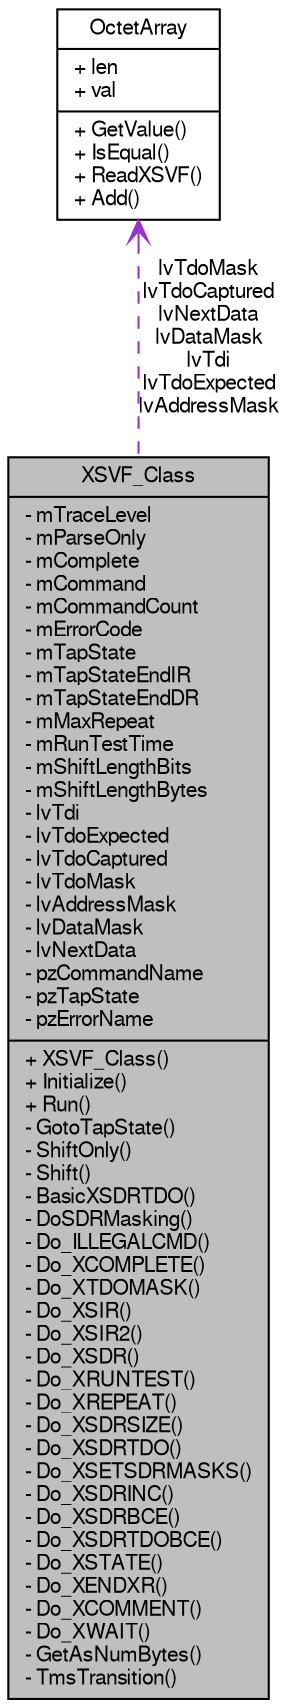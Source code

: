 digraph G
{
  bgcolor="transparent";
  edge [fontname="FreeSans",fontsize=10,labelfontname="FreeSans",labelfontsize=10];
  node [fontname="FreeSans",fontsize=10,shape=record];
  Node1 [label="{XSVF_Class\n|- mTraceLevel\l- mParseOnly\l- mComplete\l- mCommand\l- mCommandCount\l- mErrorCode\l- mTapState\l- mTapStateEndIR\l- mTapStateEndDR\l- mMaxRepeat\l- mRunTestTime\l- mShiftLengthBits\l- mShiftLengthBytes\l- lvTdi\l- lvTdoExpected\l- lvTdoCaptured\l- lvTdoMask\l- lvAddressMask\l- lvDataMask\l- lvNextData\l- pzCommandName\l- pzTapState\l- pzErrorName\l|+ XSVF_Class()\l+ Initialize()\l+ Run()\l- GotoTapState()\l- ShiftOnly()\l- Shift()\l- BasicXSDRTDO()\l- DoSDRMasking()\l- Do_ILLEGALCMD()\l- Do_XCOMPLETE()\l- Do_XTDOMASK()\l- Do_XSIR()\l- Do_XSIR2()\l- Do_XSDR()\l- Do_XRUNTEST()\l- Do_XREPEAT()\l- Do_XSDRSIZE()\l- Do_XSDRTDO()\l- Do_XSETSDRMASKS()\l- Do_XSDRINC()\l- Do_XSDRBCE()\l- Do_XSDRTDOBCE()\l- Do_XSTATE()\l- Do_XENDXR()\l- Do_XCOMMENT()\l- Do_XWAIT()\l- GetAsNumBytes()\l- TmsTransition()\l}",height=0.2,width=0.4,color="black", fillcolor="grey75", style="filled" fontcolor="black"];
  Node2 -> Node1 [dir=back,color="darkorchid3",fontsize=10,style="dashed",label="lvTdoMask\nlvTdoCaptured\nlvNextData\nlvDataMask\nlvTdi\nlvTdoExpected\nlvAddressMask",arrowtail="open",fontname="FreeSans"];
  Node2 [label="{OctetArray\n|+ len\l+ val\l|+ GetValue()\l+ IsEqual()\l+ ReadXSVF()\l+ Add()\l}",height=0.2,width=0.4,color="black",URL="$struct_octet_array.html"];
}
